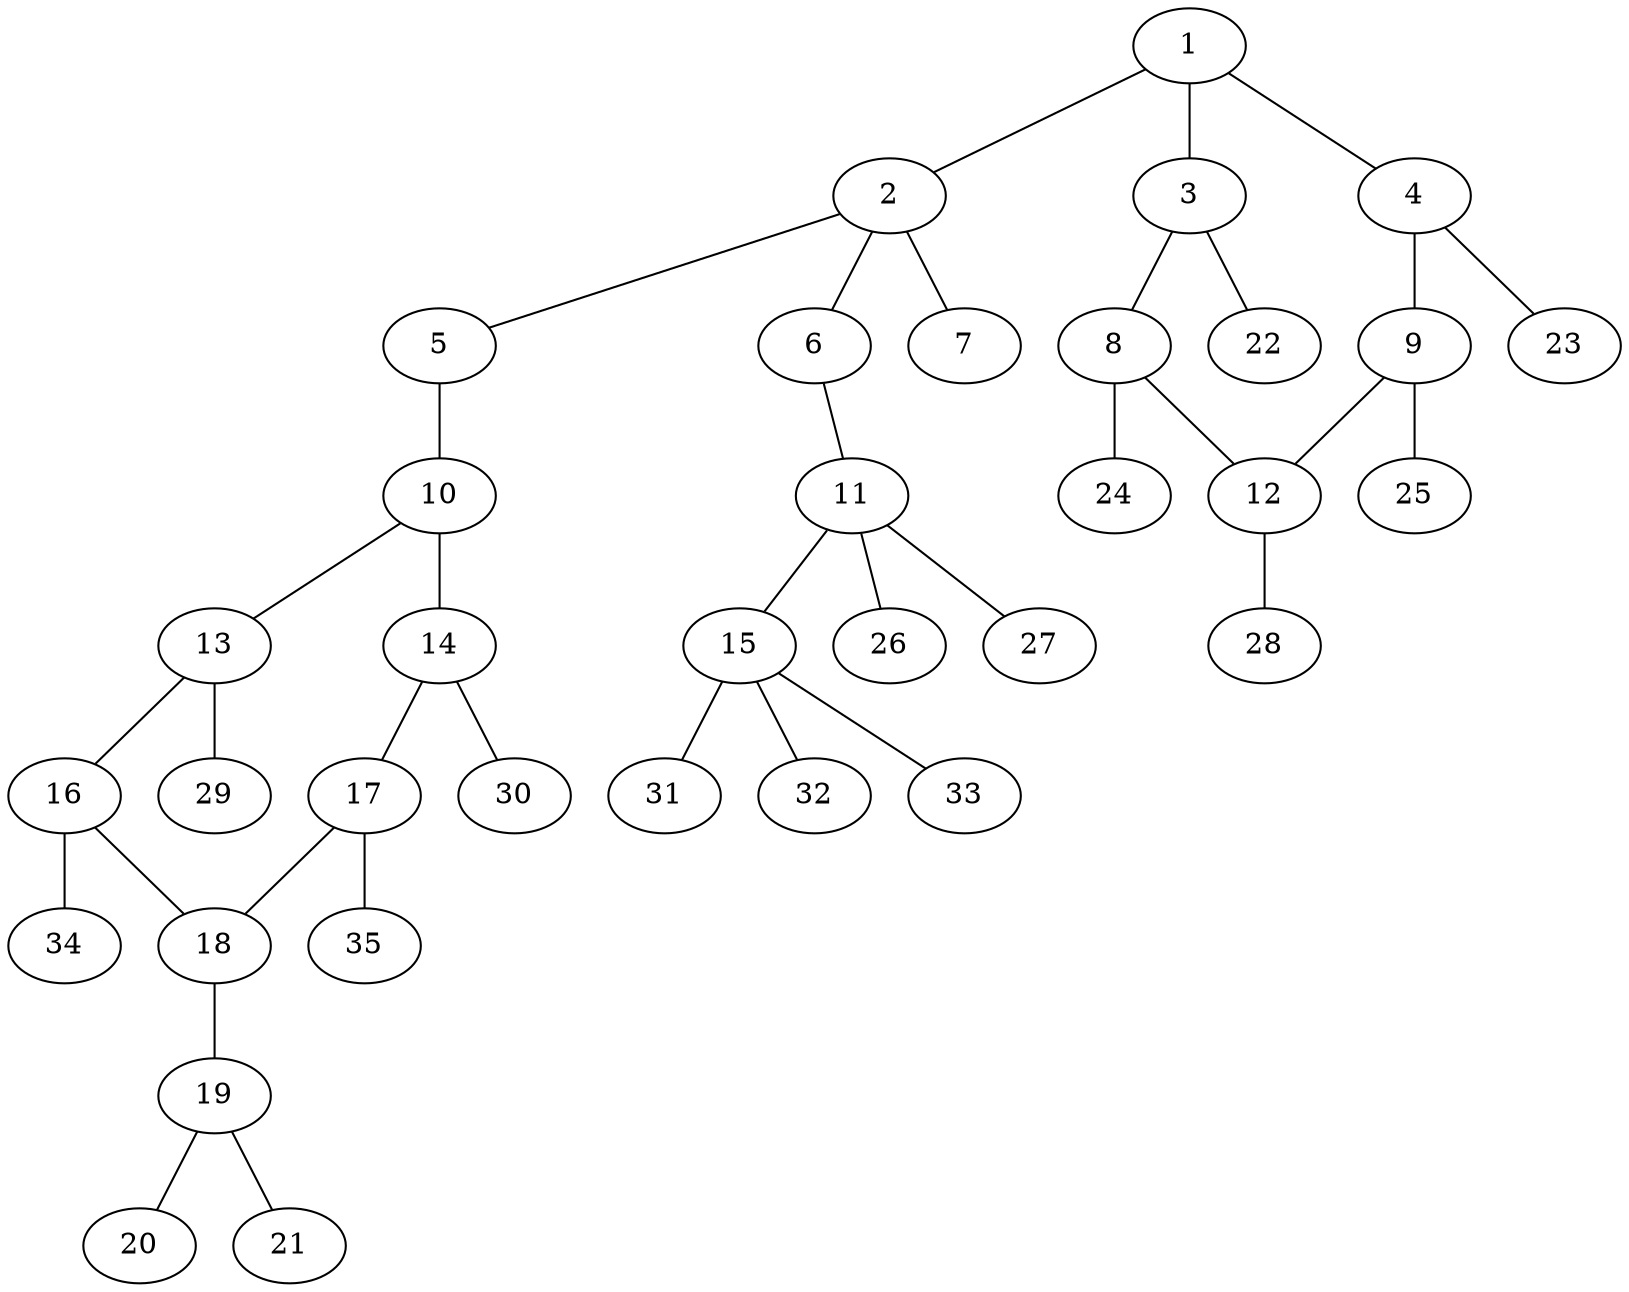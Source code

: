 graph molecule_138 {
	1	 [chem=C];
	2	 [chem=P];
	1 -- 2	 [valence=1];
	3	 [chem=C];
	1 -- 3	 [valence=1];
	4	 [chem=C];
	1 -- 4	 [valence=2];
	5	 [chem=O];
	2 -- 5	 [valence=1];
	6	 [chem=O];
	2 -- 6	 [valence=1];
	7	 [chem=O];
	2 -- 7	 [valence=2];
	8	 [chem=C];
	3 -- 8	 [valence=2];
	22	 [chem=H];
	3 -- 22	 [valence=1];
	9	 [chem=C];
	4 -- 9	 [valence=1];
	23	 [chem=H];
	4 -- 23	 [valence=1];
	10	 [chem=C];
	5 -- 10	 [valence=1];
	11	 [chem=C];
	6 -- 11	 [valence=1];
	12	 [chem=C];
	8 -- 12	 [valence=1];
	24	 [chem=H];
	8 -- 24	 [valence=1];
	9 -- 12	 [valence=2];
	25	 [chem=H];
	9 -- 25	 [valence=1];
	13	 [chem=C];
	10 -- 13	 [valence=1];
	14	 [chem=C];
	10 -- 14	 [valence=2];
	15	 [chem=C];
	11 -- 15	 [valence=1];
	26	 [chem=H];
	11 -- 26	 [valence=1];
	27	 [chem=H];
	11 -- 27	 [valence=1];
	28	 [chem=H];
	12 -- 28	 [valence=1];
	16	 [chem=C];
	13 -- 16	 [valence=2];
	29	 [chem=H];
	13 -- 29	 [valence=1];
	17	 [chem=C];
	14 -- 17	 [valence=1];
	30	 [chem=H];
	14 -- 30	 [valence=1];
	31	 [chem=H];
	15 -- 31	 [valence=1];
	32	 [chem=H];
	15 -- 32	 [valence=1];
	33	 [chem=H];
	15 -- 33	 [valence=1];
	18	 [chem=C];
	16 -- 18	 [valence=1];
	34	 [chem=H];
	16 -- 34	 [valence=1];
	17 -- 18	 [valence=2];
	35	 [chem=H];
	17 -- 35	 [valence=1];
	19	 [chem=N];
	18 -- 19	 [valence=1];
	20	 [chem=O];
	19 -- 20	 [valence=2];
	21	 [chem=O];
	19 -- 21	 [valence=1];
}
